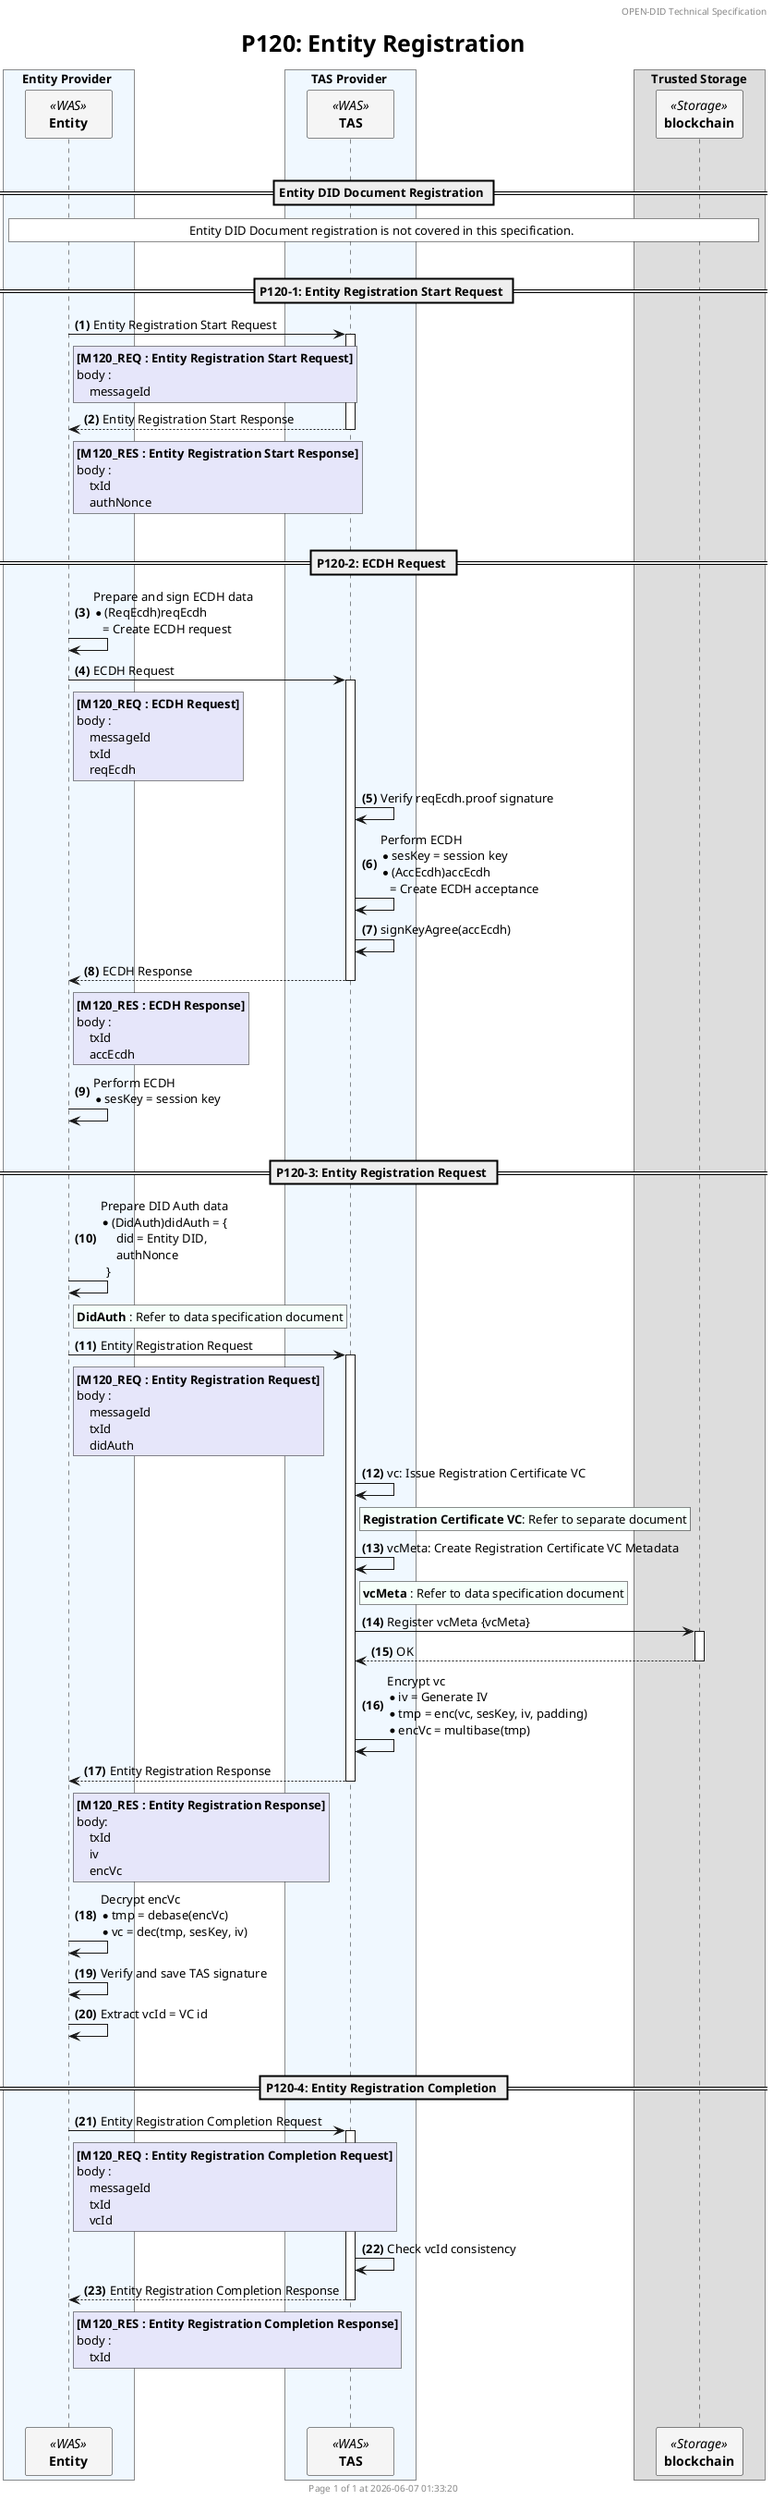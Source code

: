 @startuml P120_register_entity

'- - - - - - - - - - - - - - - - - - - - - - - - - - - - - - - - - - - - - - - - - - - - - - - - - - - - - - - - - - -
' Settings
'- - - - - - - - - - - - - - - - - - - - - - - - - - - - - - - - - - - - - - - - - - - - - - - - - - - - - - - - - - -
'=== Header and Footer ===
header OPEN-DID Technical Specification
footer
  	Page %page% of %lastpage% at %date("yyyy-MM-dd hh:mm:ss")
end footer

'=== Title ===
title
	<size:25>P120: Entity Registration</size>
end title

'=== Options ===
autonumber "<b>(#)</b>"

'=== Participants ===
skinparam ParticipantPadding 20
skinparam BoxPadding 2
skinparam MaxMessageSize 500
skinparam MinClassWidth 80


box Entity Provider #AliceBlue
    participant "**Entity**" as ENT <<WAS>> #WhiteSmoke
end box

box TAS Provider #AliceBlue
    participant "**TAS**" as TAS <<WAS>> #WhiteSmoke
end box

box Trusted Storage
    participant "**blockchain**" as BC <<Storage>> #WhiteSmoke
end box 

'- - - - - - - - - - - - - - - - - - - - - - - - - - - - - - - - - - - - - - - - - - - - - - - - - - - - - - - - - - -
' Constants
'- - - - - - - - - - - - - - - - - - - - - - - - - - - - - - - - - - - - - - - - - - - - - - - - - - - - - - - - - - -
!$refdoc = "Refer to separate document"
!$doc = "Refer to data specification document"


'- - - - - - - - - - - - - - - - - - - - - - - - - - - - - - - - - - - - - - - - - - - - - - - - - - - - - - - - - - -
' Content
'- - - - - - - - - - - - - - - - - - - - - - - - - - - - - - - - - - - - - - - - - - - - - - - - - - - - - - - - - - -
||| 

== Entity DID Document Registration ==
rnote across #white
    Entity DID Document registration is not covered in this specification. 
end note

||| 

== P120-1: Entity Registration Start Request ==
ENT -> TAS++ : Entity Registration Start Request
rnote right of ENT #Lavender
    **[M120_REQ : Entity Registration Start Request]**
    body : 
        messageId
end note

return Entity Registration Start Response
rnote right of ENT #Lavender
    **[M120_RES : Entity Registration Start Response]**
    body : 
        txId
        authNonce
end note

||| 
== P120-2: ECDH Request ==
ENT -> ENT: Prepare and sign ECDH data\
            \n* (ReqEcdh)reqEcdh\
            \n   = Create ECDH request

ENT -> TAS++ : ECDH Request
rnote right of ENT #Lavender
    **[M120_REQ : ECDH Request]**
    body : 
        messageId
        txId
        reqEcdh
end note

    TAS -> TAS: Verify reqEcdh.proof signature

    TAS -> TAS: Perform ECDH\
                \n* sesKey = session key\
                \n* (AccEcdh)accEcdh\
                \n   = Create ECDH acceptance

    TAS -> TAS: signKeyAgree(accEcdh)

return ECDH Response
rnote right of ENT #Lavender
    **[M120_RES : ECDH Response]**
    body : 
        txId
        accEcdh
end note

ENT -> ENT: Perform ECDH\n* sesKey = session key

||| 
== P120-3: Entity Registration Request ==
ENT -> ENT: Prepare DID Auth data\
    \n* (DidAuth)didAuth = {\
    \n     did = Entity DID,\
    \n     authNonce\
    \n  }
rnote right of ENT #MintCream
    **DidAuth** : $doc
end note

ENT -> TAS++ : Entity Registration Request
rnote right of ENT #Lavender
    **[M120_REQ : Entity Registration Request]**
    body : 
        messageId
        txId
        didAuth
end note

    TAS -> TAS: vc: Issue Registration Certificate VC
    rnote right of TAS #MintCream
        **Registration Certificate VC**: $refdoc
    end note

    TAS -> TAS: vcMeta: Create Registration Certificate VC Metadata
    rnote right of TAS #MintCream
        **vcMeta** : $doc
    end note

    TAS -> BC++ : Register vcMeta {vcMeta}
    return OK

    TAS -> TAS: Encrypt vc\
            \n* iv = Generate IV\
            \n* tmp = enc(vc, sesKey, iv, padding)\
            \n* encVc = multibase(tmp)

return Entity Registration Response
rnote right of ENT #Lavender
    **[M120_RES : Entity Registration Response]**
    body:
        txId
        iv
        encVc
end note

ENT -> ENT: Decrypt encVc\
            \n* tmp = debase(encVc)\
            \n* vc = dec(tmp, sesKey, iv)

ENT -> ENT: Verify and save TAS signature
ENT -> ENT: Extract vcId = VC id

||| 
== P120-4: Entity Registration Completion ==
ENT -> TAS++ : Entity Registration Completion Request
rnote right of ENT #Lavender
    **[M120_REQ : Entity Registration Completion Request]**
    body : 
        messageId
        txId
        vcId
end note

    TAS -> TAS: Check vcId consistency

return Entity Registration Completion Response
rnote right of ENT #Lavender
    **[M120_RES : Entity Registration Completion Response]**
    body : 
        txId
end note

|||
|||
@enduml

